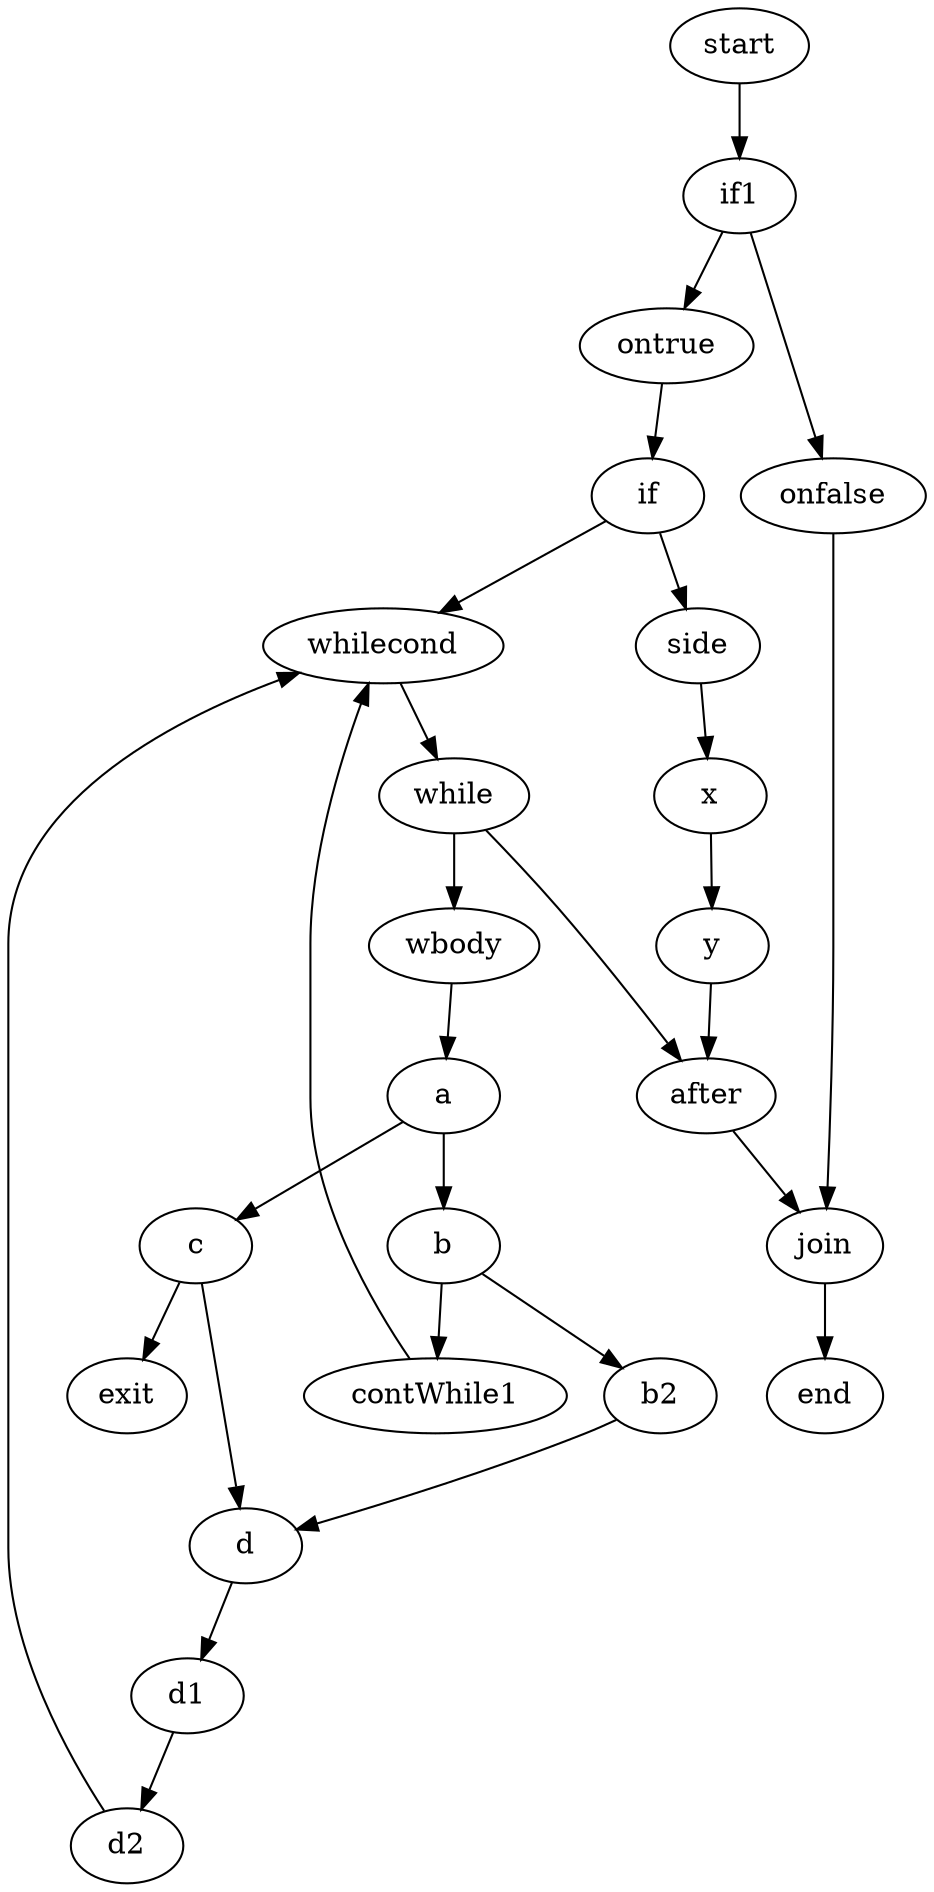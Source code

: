 digraph while {
start->if1;

if1->ontrue->if;
if1->onfalse->join;
if->whilecond->while;
if->side;
side->x->y->after;

while->after;
while->wbody;
wbody->a;
a->b;
a->c;

b->b2;
b->contWhile1->whilecond;

b2->d->d1->d2;

c->exit;
c->d;
d2->whilecond;
after->join;

join->end;
}